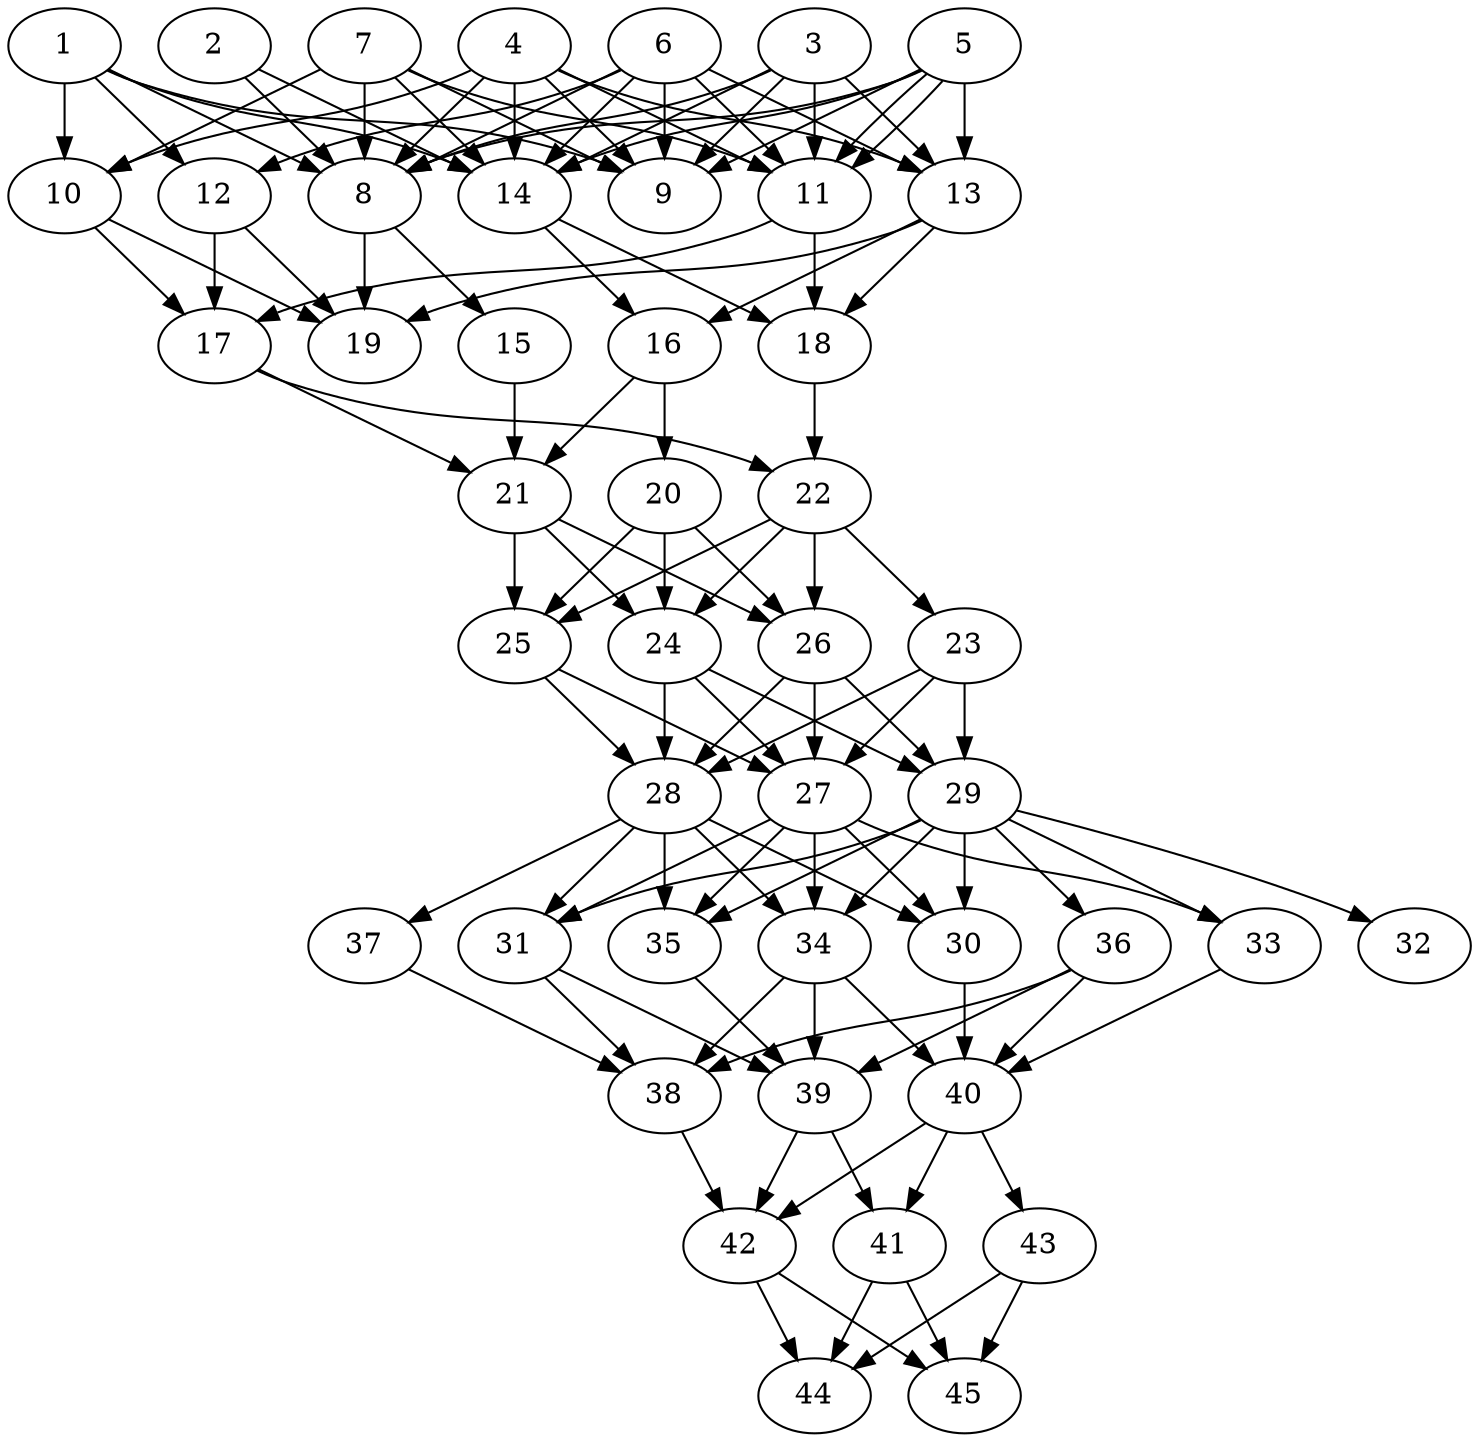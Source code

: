 // DAG automatically generated by daggen at Thu Oct  3 14:07:24 2019
// ./daggen --dot -n 45 --ccr 0.4 --fat 0.5 --regular 0.5 --density 0.9 --mindata 5242880 --maxdata 52428800 
digraph G {
  1 [size="36239360", alpha="0.06", expect_size="14495744"] 
  1 -> 8 [size ="14495744"]
  1 -> 9 [size ="14495744"]
  1 -> 10 [size ="14495744"]
  1 -> 12 [size ="14495744"]
  1 -> 14 [size ="14495744"]
  2 [size="120576000", alpha="0.07", expect_size="48230400"] 
  2 -> 8 [size ="48230400"]
  2 -> 14 [size ="48230400"]
  3 [size="30786560", alpha="0.14", expect_size="12314624"] 
  3 -> 8 [size ="12314624"]
  3 -> 9 [size ="12314624"]
  3 -> 11 [size ="12314624"]
  3 -> 13 [size ="12314624"]
  3 -> 14 [size ="12314624"]
  4 [size="44474880", alpha="0.07", expect_size="17789952"] 
  4 -> 8 [size ="17789952"]
  4 -> 9 [size ="17789952"]
  4 -> 10 [size ="17789952"]
  4 -> 11 [size ="17789952"]
  4 -> 13 [size ="17789952"]
  4 -> 14 [size ="17789952"]
  5 [size="64721920", alpha="0.05", expect_size="25888768"] 
  5 -> 8 [size ="25888768"]
  5 -> 9 [size ="25888768"]
  5 -> 11 [size ="25888768"]
  5 -> 11 [size ="25888768"]
  5 -> 13 [size ="25888768"]
  5 -> 14 [size ="25888768"]
  6 [size="56227840", alpha="0.09", expect_size="22491136"] 
  6 -> 8 [size ="22491136"]
  6 -> 9 [size ="22491136"]
  6 -> 11 [size ="22491136"]
  6 -> 12 [size ="22491136"]
  6 -> 13 [size ="22491136"]
  6 -> 14 [size ="22491136"]
  7 [size="33500160", alpha="0.19", expect_size="13400064"] 
  7 -> 8 [size ="13400064"]
  7 -> 9 [size ="13400064"]
  7 -> 10 [size ="13400064"]
  7 -> 11 [size ="13400064"]
  7 -> 14 [size ="13400064"]
  8 [size="117783040", alpha="0.08", expect_size="47113216"] 
  8 -> 15 [size ="47113216"]
  8 -> 19 [size ="47113216"]
  9 [size="119697920", alpha="0.11", expect_size="47879168"] 
  10 [size="116357120", alpha="0.15", expect_size="46542848"] 
  10 -> 17 [size ="46542848"]
  10 -> 19 [size ="46542848"]
  11 [size="65902080", alpha="0.11", expect_size="26360832"] 
  11 -> 17 [size ="26360832"]
  11 -> 18 [size ="26360832"]
  12 [size="98810880", alpha="0.11", expect_size="39524352"] 
  12 -> 17 [size ="39524352"]
  12 -> 19 [size ="39524352"]
  13 [size="22364160", alpha="0.18", expect_size="8945664"] 
  13 -> 16 [size ="8945664"]
  13 -> 18 [size ="8945664"]
  13 -> 19 [size ="8945664"]
  14 [size="107059200", alpha="0.09", expect_size="42823680"] 
  14 -> 16 [size ="42823680"]
  14 -> 18 [size ="42823680"]
  15 [size="31203840", alpha="0.14", expect_size="12481536"] 
  15 -> 21 [size ="12481536"]
  16 [size="60377600", alpha="0.09", expect_size="24151040"] 
  16 -> 20 [size ="24151040"]
  16 -> 21 [size ="24151040"]
  17 [size="115873280", alpha="0.14", expect_size="46349312"] 
  17 -> 21 [size ="46349312"]
  17 -> 22 [size ="46349312"]
  18 [size="107123200", alpha="0.14", expect_size="42849280"] 
  18 -> 22 [size ="42849280"]
  19 [size="38978560", alpha="0.18", expect_size="15591424"] 
  20 [size="105830400", alpha="0.02", expect_size="42332160"] 
  20 -> 24 [size ="42332160"]
  20 -> 25 [size ="42332160"]
  20 -> 26 [size ="42332160"]
  21 [size="74237440", alpha="0.10", expect_size="29694976"] 
  21 -> 24 [size ="29694976"]
  21 -> 25 [size ="29694976"]
  21 -> 26 [size ="29694976"]
  22 [size="21621760", alpha="0.17", expect_size="8648704"] 
  22 -> 23 [size ="8648704"]
  22 -> 24 [size ="8648704"]
  22 -> 25 [size ="8648704"]
  22 -> 26 [size ="8648704"]
  23 [size="84014080", alpha="0.07", expect_size="33605632"] 
  23 -> 27 [size ="33605632"]
  23 -> 28 [size ="33605632"]
  23 -> 29 [size ="33605632"]
  24 [size="71846400", alpha="0.02", expect_size="28738560"] 
  24 -> 27 [size ="28738560"]
  24 -> 28 [size ="28738560"]
  24 -> 29 [size ="28738560"]
  25 [size="124413440", alpha="0.05", expect_size="49765376"] 
  25 -> 27 [size ="49765376"]
  25 -> 28 [size ="49765376"]
  26 [size="86128640", alpha="0.16", expect_size="34451456"] 
  26 -> 27 [size ="34451456"]
  26 -> 28 [size ="34451456"]
  26 -> 29 [size ="34451456"]
  27 [size="21281280", alpha="0.11", expect_size="8512512"] 
  27 -> 30 [size ="8512512"]
  27 -> 31 [size ="8512512"]
  27 -> 33 [size ="8512512"]
  27 -> 34 [size ="8512512"]
  27 -> 35 [size ="8512512"]
  28 [size="106449920", alpha="0.03", expect_size="42579968"] 
  28 -> 30 [size ="42579968"]
  28 -> 31 [size ="42579968"]
  28 -> 34 [size ="42579968"]
  28 -> 35 [size ="42579968"]
  28 -> 37 [size ="42579968"]
  29 [size="72488960", alpha="0.13", expect_size="28995584"] 
  29 -> 30 [size ="28995584"]
  29 -> 31 [size ="28995584"]
  29 -> 32 [size ="28995584"]
  29 -> 33 [size ="28995584"]
  29 -> 34 [size ="28995584"]
  29 -> 35 [size ="28995584"]
  29 -> 36 [size ="28995584"]
  30 [size="57820160", alpha="0.01", expect_size="23128064"] 
  30 -> 40 [size ="23128064"]
  31 [size="69649920", alpha="0.18", expect_size="27859968"] 
  31 -> 38 [size ="27859968"]
  31 -> 39 [size ="27859968"]
  32 [size="13148160", alpha="0.09", expect_size="5259264"] 
  33 [size="113745920", alpha="0.02", expect_size="45498368"] 
  33 -> 40 [size ="45498368"]
  34 [size="35228160", alpha="0.11", expect_size="14091264"] 
  34 -> 38 [size ="14091264"]
  34 -> 39 [size ="14091264"]
  34 -> 40 [size ="14091264"]
  35 [size="44897280", alpha="0.03", expect_size="17958912"] 
  35 -> 39 [size ="17958912"]
  36 [size="76400640", alpha="0.02", expect_size="30560256"] 
  36 -> 38 [size ="30560256"]
  36 -> 39 [size ="30560256"]
  36 -> 40 [size ="30560256"]
  37 [size="54896640", alpha="0.20", expect_size="21958656"] 
  37 -> 38 [size ="21958656"]
  38 [size="118745600", alpha="0.13", expect_size="47498240"] 
  38 -> 42 [size ="47498240"]
  39 [size="18731520", alpha="0.11", expect_size="7492608"] 
  39 -> 41 [size ="7492608"]
  39 -> 42 [size ="7492608"]
  40 [size="97372160", alpha="0.04", expect_size="38948864"] 
  40 -> 41 [size ="38948864"]
  40 -> 42 [size ="38948864"]
  40 -> 43 [size ="38948864"]
  41 [size="104030720", alpha="0.08", expect_size="41612288"] 
  41 -> 44 [size ="41612288"]
  41 -> 45 [size ="41612288"]
  42 [size="91499520", alpha="0.13", expect_size="36599808"] 
  42 -> 44 [size ="36599808"]
  42 -> 45 [size ="36599808"]
  43 [size="27522560", alpha="0.10", expect_size="11009024"] 
  43 -> 44 [size ="11009024"]
  43 -> 45 [size ="11009024"]
  44 [size="39319040", alpha="0.17", expect_size="15727616"] 
  45 [size="102881280", alpha="0.03", expect_size="41152512"] 
}
